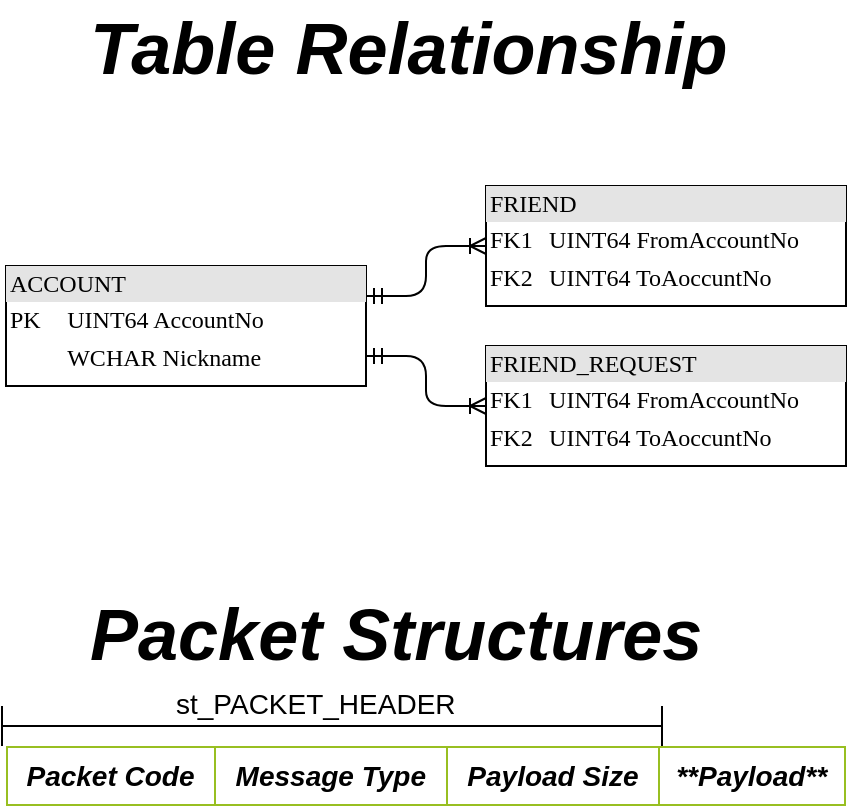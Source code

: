 <mxfile version="10.7.7" type="device"><diagram name="Page-1" id="2ca16b54-16f6-2749-3443-fa8db7711227"><mxGraphModel dx="432" dy="754" grid="1" gridSize="10" guides="1" tooltips="1" connect="1" arrows="1" fold="1" page="1" pageScale="1" pageWidth="1100" pageHeight="850" background="#ffffff" math="0" shadow="0"><root><mxCell id="0"/><mxCell id="1" parent="0"/><mxCell id="2ed32ef02a7f4228-1" value="&lt;div style=&quot;box-sizing: border-box ; width: 100% ; background: #e4e4e4 ; padding: 2px&quot;&gt;ACCOUNT&lt;/div&gt;&lt;table style=&quot;width: 100% ; font-size: 1em&quot; cellpadding=&quot;2&quot; cellspacing=&quot;0&quot;&gt;&lt;tbody&gt;&lt;tr&gt;&lt;td&gt;PK&lt;/td&gt;&lt;td&gt;UINT64 AccountNo&lt;/td&gt;&lt;/tr&gt;&lt;tr&gt;&lt;td&gt;&lt;br&gt;&lt;/td&gt;&lt;td&gt;WCHAR Nickname&lt;/td&gt;&lt;/tr&gt;&lt;tr&gt;&lt;td&gt;&lt;/td&gt;&lt;td&gt;&lt;br&gt;&lt;/td&gt;&lt;/tr&gt;&lt;/tbody&gt;&lt;/table&gt;" style="verticalAlign=top;align=left;overflow=fill;html=1;rounded=0;shadow=0;comic=0;labelBackgroundColor=none;strokeColor=#000000;strokeWidth=1;fillColor=#ffffff;fontFamily=Verdana;fontSize=12;fontColor=#000000;" parent="1" vertex="1"><mxGeometry x="30" y="140" width="180" height="60" as="geometry"/></mxCell><mxCell id="2ed32ef02a7f4228-5" value="&lt;div style=&quot;box-sizing: border-box ; width: 100% ; background: #e4e4e4 ; padding: 2px&quot;&gt;FRIEND&lt;/div&gt;&lt;table style=&quot;width: 100% ; font-size: 1em&quot; cellpadding=&quot;2&quot; cellspacing=&quot;0&quot;&gt;&lt;tbody&gt;&lt;tr&gt;&lt;td&gt;FK1&lt;/td&gt;&lt;td&gt;UINT64 FromAccountNo&lt;/td&gt;&lt;/tr&gt;&lt;tr&gt;&lt;td&gt;FK2&lt;/td&gt;&lt;td&gt;UINT64 ToAoccuntNo&lt;/td&gt;&lt;/tr&gt;&lt;tr&gt;&lt;td&gt;&lt;/td&gt;&lt;td&gt;&lt;br&gt;&lt;/td&gt;&lt;/tr&gt;&lt;/tbody&gt;&lt;/table&gt;" style="verticalAlign=top;align=left;overflow=fill;html=1;rounded=0;shadow=0;comic=0;labelBackgroundColor=none;strokeColor=#000000;strokeWidth=1;fillColor=#ffffff;fontFamily=Verdana;fontSize=12;fontColor=#000000;" parent="1" vertex="1"><mxGeometry x="270" y="100" width="180" height="60" as="geometry"/></mxCell><mxCell id="2ed32ef02a7f4228-13" value="" style="edgeStyle=orthogonalEdgeStyle;html=1;endArrow=ERoneToMany;startArrow=ERmandOne;labelBackgroundColor=none;fontFamily=Verdana;fontSize=12;align=left;exitX=1;exitY=0.25;entryX=0;entryY=0.5;exitDx=0;exitDy=0;entryDx=0;entryDy=0;" parent="1" source="2ed32ef02a7f4228-1" target="2ed32ef02a7f4228-5" edge="1"><mxGeometry width="100" height="100" relative="1" as="geometry"><mxPoint x="270" y="410" as="sourcePoint"/><mxPoint x="370" y="310" as="targetPoint"/><Array as="points"/></mxGeometry></mxCell><mxCell id="F_m0PErklcggdRXaRbOP-1" value="&lt;div style=&quot;box-sizing: border-box ; width: 100% ; background: #e4e4e4 ; padding: 2px&quot;&gt;FRIEND_REQUEST&lt;/div&gt;&lt;table style=&quot;width: 100% ; font-size: 1em&quot; cellpadding=&quot;2&quot; cellspacing=&quot;0&quot;&gt;&lt;tbody&gt;&lt;tr&gt;&lt;td&gt;FK1&lt;/td&gt;&lt;td&gt;UINT64 FromAccountNo&lt;/td&gt;&lt;/tr&gt;&lt;tr&gt;&lt;td&gt;FK2&lt;/td&gt;&lt;td&gt;UINT64 ToAoccuntNo&lt;/td&gt;&lt;/tr&gt;&lt;tr&gt;&lt;td&gt;&lt;/td&gt;&lt;td&gt;&lt;br&gt;&lt;/td&gt;&lt;/tr&gt;&lt;/tbody&gt;&lt;/table&gt;" style="verticalAlign=top;align=left;overflow=fill;html=1;rounded=0;shadow=0;comic=0;labelBackgroundColor=none;strokeColor=#000000;strokeWidth=1;fillColor=#ffffff;fontFamily=Verdana;fontSize=12;fontColor=#000000;" parent="1" vertex="1"><mxGeometry x="270" y="180" width="180" height="60" as="geometry"/></mxCell><mxCell id="F_m0PErklcggdRXaRbOP-2" value="" style="edgeStyle=orthogonalEdgeStyle;html=1;endArrow=ERoneToMany;startArrow=ERmandOne;labelBackgroundColor=none;fontFamily=Verdana;fontSize=12;align=left;exitX=1;exitY=0.75;entryX=0;entryY=0.5;exitDx=0;exitDy=0;entryDx=0;entryDy=0;" parent="1" source="2ed32ef02a7f4228-1" target="F_m0PErklcggdRXaRbOP-1" edge="1"><mxGeometry width="100" height="100" relative="1" as="geometry"><mxPoint x="190" y="249.5" as="sourcePoint"/><mxPoint x="250" y="249.5" as="targetPoint"/><Array as="points"/></mxGeometry></mxCell><mxCell id="F_m0PErklcggdRXaRbOP-4" value="Table Relationship" style="text;html=1;resizable=0;points=[];autosize=1;align=left;verticalAlign=top;spacingTop=-4;fontStyle=3;fontSize=36;" parent="1" vertex="1"><mxGeometry x="70" y="7" width="110" height="20" as="geometry"/></mxCell><mxCell id="OaEVLfRlyIvMZnAVDHvV-1" value="&lt;table border=&quot;1&quot; width=&quot;100%&quot; cellpadding=&quot;1&quot; style=&quot;width: 100% ; height: 100% ; border-collapse: collapse ; font-size: 14px&quot; align=&quot;center&quot;&gt;&lt;tbody style=&quot;font-size: 14px&quot;&gt;&lt;tr style=&quot;border: 1px solid rgb(152 , 191 , 33) ; font-size: 14px&quot;&gt;&lt;td style=&quot;font-size: 14px&quot;&gt;Packet Code&lt;/td&gt;&lt;td style=&quot;font-size: 14px&quot;&gt;Message Type&lt;/td&gt;&lt;td style=&quot;font-size: 14px&quot;&gt;Payload Size&lt;/td&gt;&lt;td style=&quot;font-size: 14px&quot;&gt;**Payload**&lt;/td&gt;&lt;/tr&gt;&lt;/tbody&gt;&lt;/table&gt;" style="text;html=1;overflow=fill;rounded=0;autosize=0;fillColor=none;align=center;labelBackgroundColor=none;labelBorderColor=none;verticalAlign=middle;fontStyle=3;fontSize=14;strokeColor=none;shadow=0;comic=0;glass=0;" vertex="1" parent="1"><mxGeometry x="30" y="380" width="420" height="30" as="geometry"/></mxCell><mxCell id="OaEVLfRlyIvMZnAVDHvV-3" value="Packet Structures" style="text;html=1;resizable=0;points=[];autosize=1;align=left;verticalAlign=top;spacingTop=-4;fontStyle=3;fontSize=36;" vertex="1" parent="1"><mxGeometry x="70" y="300" width="300" height="40" as="geometry"/></mxCell><mxCell id="OaEVLfRlyIvMZnAVDHvV-7" value="" style="group" vertex="1" connectable="0" parent="1"><mxGeometry x="28" y="348" width="330" height="32" as="geometry"/></mxCell><mxCell id="OaEVLfRlyIvMZnAVDHvV-4" value="&lt;p style=&quot;line-height: 370%&quot;&gt;&lt;br&gt;&lt;/p&gt;" style="shape=crossbar;whiteSpace=wrap;html=1;rounded=1;shadow=0;glass=0;comic=0;labelBackgroundColor=none;strokeColor=#000000;fillColor=none;gradientColor=none;fontSize=14;align=center;" vertex="1" parent="OaEVLfRlyIvMZnAVDHvV-7"><mxGeometry y="12" width="330" height="20" as="geometry"/></mxCell><mxCell id="OaEVLfRlyIvMZnAVDHvV-6" value="st_PACKET_HEADER" style="text;html=1;resizable=0;points=[];autosize=1;align=left;verticalAlign=top;spacingTop=-4;fontSize=14;" vertex="1" parent="OaEVLfRlyIvMZnAVDHvV-7"><mxGeometry x="85" width="160" height="20" as="geometry"/></mxCell></root></mxGraphModel></diagram></mxfile>